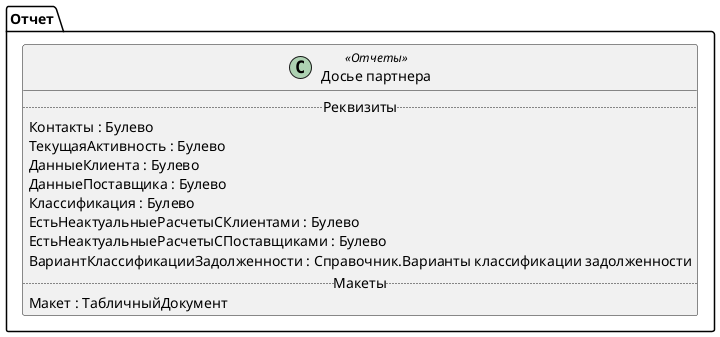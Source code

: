 ﻿@startuml ДосьеПартнера
'!include templates.wsd
'..\include templates.wsd
class Отчет.ДосьеПартнера as "Досье партнера" <<Отчеты>>
{
..Реквизиты..
Контакты : Булево
ТекущаяАктивность : Булево
ДанныеКлиента : Булево
ДанныеПоставщика : Булево
Классификация : Булево
ЕстьНеактуальныеРасчетыСКлиентами : Булево
ЕстьНеактуальныеРасчетыСПоставщиками : Булево
ВариантКлассификацииЗадолженности : Справочник.Варианты классификации задолженности
..Макеты..
Макет : ТабличныйДокумент
}
@enduml
